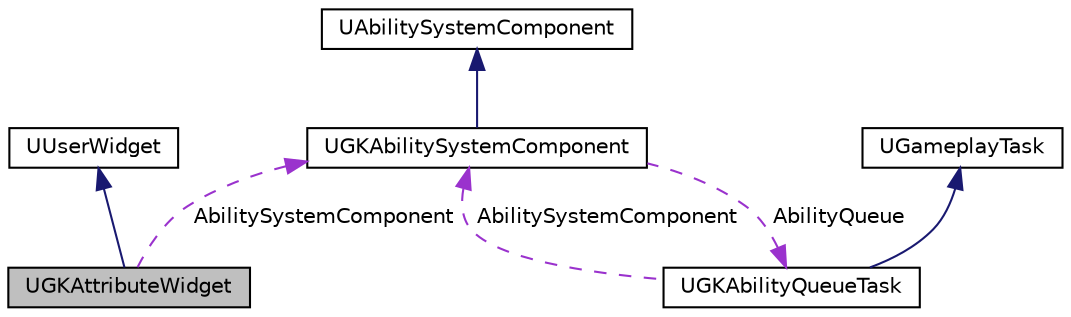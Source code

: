 digraph "UGKAttributeWidget"
{
 // LATEX_PDF_SIZE
  edge [fontname="Helvetica",fontsize="10",labelfontname="Helvetica",labelfontsize="10"];
  node [fontname="Helvetica",fontsize="10",shape=record];
  Node1 [label="UGKAttributeWidget",height=0.2,width=0.4,color="black", fillcolor="grey75", style="filled", fontcolor="black",tooltip=" "];
  Node2 -> Node1 [dir="back",color="midnightblue",fontsize="10",style="solid",fontname="Helvetica"];
  Node2 [label="UUserWidget",height=0.2,width=0.4,color="black", fillcolor="white", style="filled",tooltip=" "];
  Node3 -> Node1 [dir="back",color="darkorchid3",fontsize="10",style="dashed",label=" AbilitySystemComponent" ,fontname="Helvetica"];
  Node3 [label="UGKAbilitySystemComponent",height=0.2,width=0.4,color="black", fillcolor="white", style="filled",URL="$classUGKAbilitySystemComponent.html",tooltip=" "];
  Node4 -> Node3 [dir="back",color="midnightblue",fontsize="10",style="solid",fontname="Helvetica"];
  Node4 [label="UAbilitySystemComponent",height=0.2,width=0.4,color="black", fillcolor="white", style="filled",tooltip=" "];
  Node5 -> Node3 [dir="back",color="darkorchid3",fontsize="10",style="dashed",label=" AbilityQueue" ,fontname="Helvetica"];
  Node5 [label="UGKAbilityQueueTask",height=0.2,width=0.4,color="black", fillcolor="white", style="filled",URL="$classUGKAbilityQueueTask.html",tooltip=" "];
  Node6 -> Node5 [dir="back",color="midnightblue",fontsize="10",style="solid",fontname="Helvetica"];
  Node6 [label="UGameplayTask",height=0.2,width=0.4,color="black", fillcolor="white", style="filled",tooltip=" "];
  Node3 -> Node5 [dir="back",color="darkorchid3",fontsize="10",style="dashed",label=" AbilitySystemComponent" ,fontname="Helvetica"];
}
